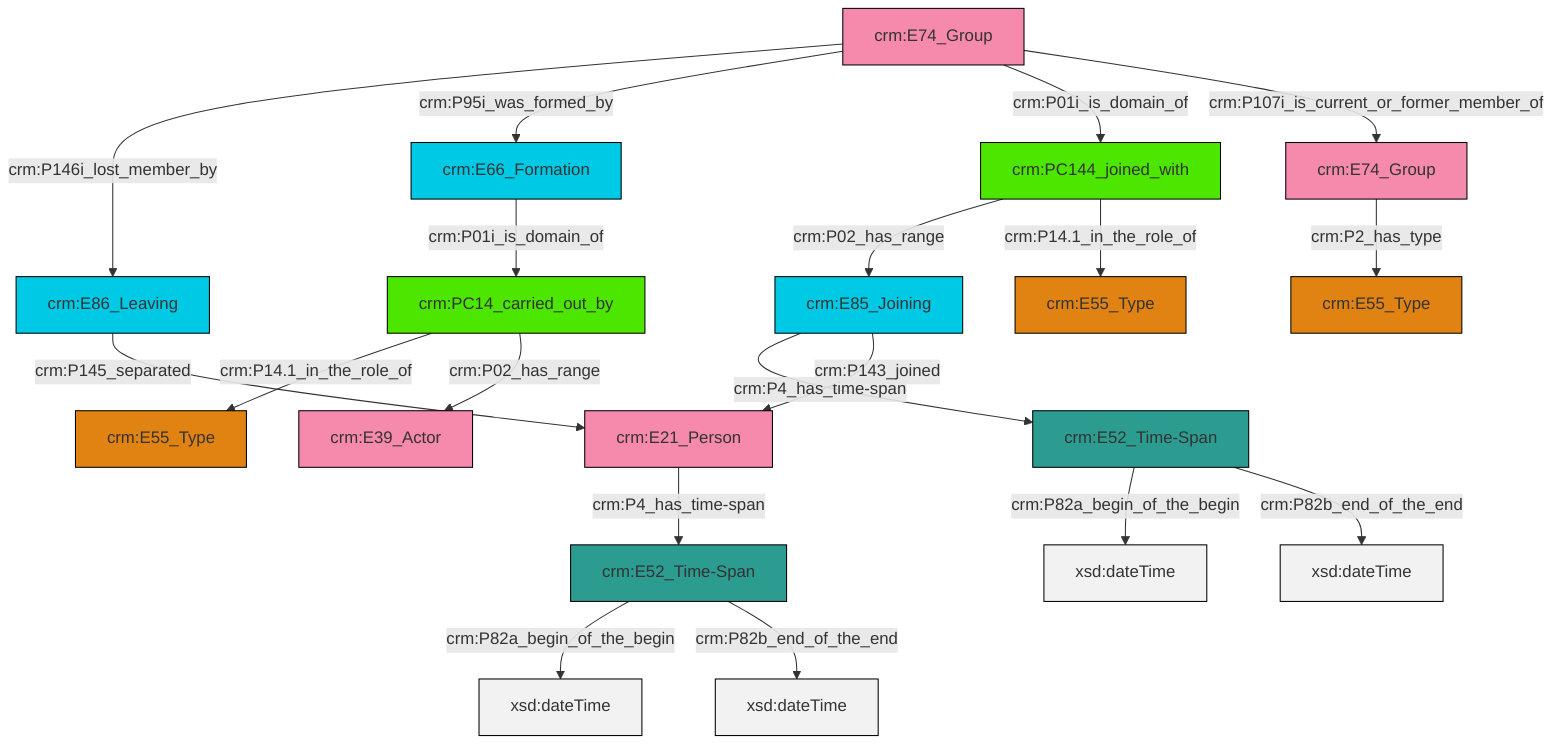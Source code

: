 graph TD
classDef Literal fill:#f2f2f2,stroke:#000000;
classDef CRM_Entity fill:#FFFFFF,stroke:#000000;
classDef Temporal_Entity fill:#00C9E6, stroke:#000000;
classDef Type fill:#E18312, stroke:#000000;
classDef Time-Span fill:#2C9C91, stroke:#000000;
classDef Appellation fill:#FFEB7F, stroke:#000000;
classDef Place fill:#008836, stroke:#000000;
classDef Persistent_Item fill:#B266B2, stroke:#000000;
classDef Conceptual_Object fill:#FFD700, stroke:#000000;
classDef Physical_Thing fill:#D2B48C, stroke:#000000;
classDef Actor fill:#f58aad, stroke:#000000;
classDef PC_Classes fill:#4ce600, stroke:#000000;
classDef Multi fill:#cccccc,stroke:#000000;

2["crm:PC14_carried_out_by"]:::PC_Classes -->|crm:P14.1_in_the_role_of| 3["crm:E55_Type"]:::Type
8["crm:E85_Joining"]:::Temporal_Entity -->|crm:P4_has_time-span| 9["crm:E52_Time-Span"]:::Time-Span
4["crm:E74_Group"]:::Actor -->|crm:P146i_lost_member_by| 6["crm:E86_Leaving"]:::Temporal_Entity
4["crm:E74_Group"]:::Actor -->|crm:P95i_was_formed_by| 10["crm:E66_Formation"]:::Temporal_Entity
11["crm:PC144_joined_with"]:::PC_Classes -->|crm:P02_has_range| 8["crm:E85_Joining"]:::Temporal_Entity
9["crm:E52_Time-Span"]:::Time-Span -->|crm:P82a_begin_of_the_begin| 12[xsd:dateTime]:::Literal
4["crm:E74_Group"]:::Actor -->|crm:P01i_is_domain_of| 11["crm:PC144_joined_with"]:::PC_Classes
17["crm:E21_Person"]:::Actor -->|crm:P4_has_time-span| 18["crm:E52_Time-Span"]:::Time-Span
18["crm:E52_Time-Span"]:::Time-Span -->|crm:P82a_begin_of_the_begin| 19[xsd:dateTime]:::Literal
21["crm:E74_Group"]:::Actor -->|crm:P2_has_type| 0["crm:E55_Type"]:::Type
4["crm:E74_Group"]:::Actor -->|crm:P107i_is_current_or_former_member_of| 21["crm:E74_Group"]:::Actor
2["crm:PC14_carried_out_by"]:::PC_Classes -->|crm:P02_has_range| 15["crm:E39_Actor"]:::Actor
9["crm:E52_Time-Span"]:::Time-Span -->|crm:P82b_end_of_the_end| 24[xsd:dateTime]:::Literal
18["crm:E52_Time-Span"]:::Time-Span -->|crm:P82b_end_of_the_end| 25[xsd:dateTime]:::Literal
6["crm:E86_Leaving"]:::Temporal_Entity -->|crm:P145_separated| 17["crm:E21_Person"]:::Actor
11["crm:PC144_joined_with"]:::PC_Classes -->|crm:P14.1_in_the_role_of| 27["crm:E55_Type"]:::Type
8["crm:E85_Joining"]:::Temporal_Entity -->|crm:P143_joined| 17["crm:E21_Person"]:::Actor
10["crm:E66_Formation"]:::Temporal_Entity -->|crm:P01i_is_domain_of| 2["crm:PC14_carried_out_by"]:::PC_Classes